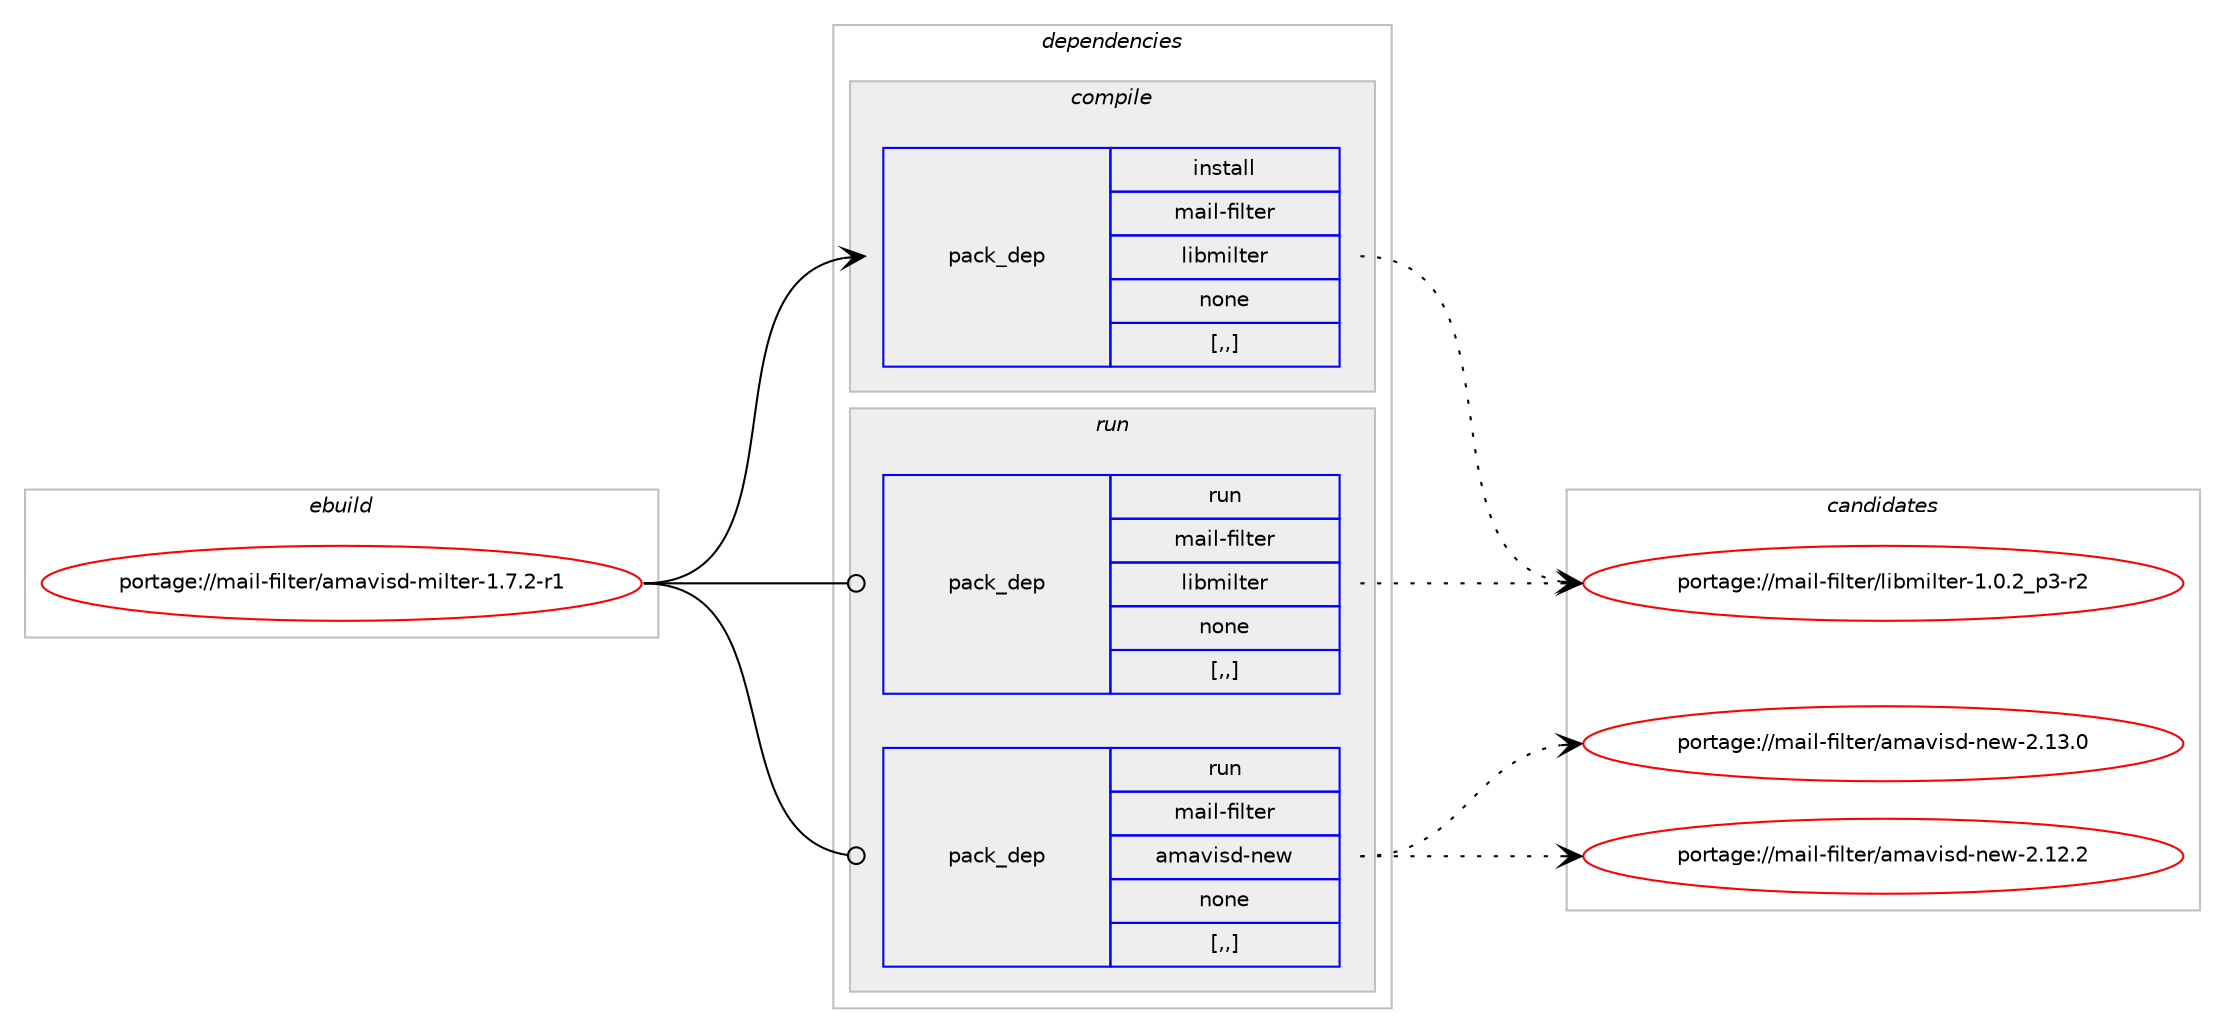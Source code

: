 digraph prolog {

# *************
# Graph options
# *************

newrank=true;
concentrate=true;
compound=true;
graph [rankdir=LR,fontname=Helvetica,fontsize=10,ranksep=1.5];#, ranksep=2.5, nodesep=0.2];
edge  [arrowhead=vee];
node  [fontname=Helvetica,fontsize=10];

# **********
# The ebuild
# **********

subgraph cluster_leftcol {
color=gray;
label=<<i>ebuild</i>>;
id [label="portage://mail-filter/amavisd-milter-1.7.2-r1", color=red, width=4, href="../mail-filter/amavisd-milter-1.7.2-r1.svg"];
}

# ****************
# The dependencies
# ****************

subgraph cluster_midcol {
color=gray;
label=<<i>dependencies</i>>;
subgraph cluster_compile {
fillcolor="#eeeeee";
style=filled;
label=<<i>compile</i>>;
subgraph pack206017 {
dependency278307 [label=<<TABLE BORDER="0" CELLBORDER="1" CELLSPACING="0" CELLPADDING="4" WIDTH="220"><TR><TD ROWSPAN="6" CELLPADDING="30">pack_dep</TD></TR><TR><TD WIDTH="110">install</TD></TR><TR><TD>mail-filter</TD></TR><TR><TD>libmilter</TD></TR><TR><TD>none</TD></TR><TR><TD>[,,]</TD></TR></TABLE>>, shape=none, color=blue];
}
id:e -> dependency278307:w [weight=20,style="solid",arrowhead="vee"];
}
subgraph cluster_compileandrun {
fillcolor="#eeeeee";
style=filled;
label=<<i>compile and run</i>>;
}
subgraph cluster_run {
fillcolor="#eeeeee";
style=filled;
label=<<i>run</i>>;
subgraph pack206018 {
dependency278308 [label=<<TABLE BORDER="0" CELLBORDER="1" CELLSPACING="0" CELLPADDING="4" WIDTH="220"><TR><TD ROWSPAN="6" CELLPADDING="30">pack_dep</TD></TR><TR><TD WIDTH="110">run</TD></TR><TR><TD>mail-filter</TD></TR><TR><TD>amavisd-new</TD></TR><TR><TD>none</TD></TR><TR><TD>[,,]</TD></TR></TABLE>>, shape=none, color=blue];
}
id:e -> dependency278308:w [weight=20,style="solid",arrowhead="odot"];
subgraph pack206019 {
dependency278309 [label=<<TABLE BORDER="0" CELLBORDER="1" CELLSPACING="0" CELLPADDING="4" WIDTH="220"><TR><TD ROWSPAN="6" CELLPADDING="30">pack_dep</TD></TR><TR><TD WIDTH="110">run</TD></TR><TR><TD>mail-filter</TD></TR><TR><TD>libmilter</TD></TR><TR><TD>none</TD></TR><TR><TD>[,,]</TD></TR></TABLE>>, shape=none, color=blue];
}
id:e -> dependency278309:w [weight=20,style="solid",arrowhead="odot"];
}
}

# **************
# The candidates
# **************

subgraph cluster_choices {
rank=same;
color=gray;
label=<<i>candidates</i>>;

subgraph choice206017 {
color=black;
nodesep=1;
choice1099710510845102105108116101114471081059810910510811610111445494648465095112514511450 [label="portage://mail-filter/libmilter-1.0.2_p3-r2", color=red, width=4,href="../mail-filter/libmilter-1.0.2_p3-r2.svg"];
dependency278307:e -> choice1099710510845102105108116101114471081059810910510811610111445494648465095112514511450:w [style=dotted,weight="100"];
}
subgraph choice206018 {
color=black;
nodesep=1;
choice10997105108451021051081161011144797109971181051151004511010111945504649514648 [label="portage://mail-filter/amavisd-new-2.13.0", color=red, width=4,href="../mail-filter/amavisd-new-2.13.0.svg"];
choice10997105108451021051081161011144797109971181051151004511010111945504649504650 [label="portage://mail-filter/amavisd-new-2.12.2", color=red, width=4,href="../mail-filter/amavisd-new-2.12.2.svg"];
dependency278308:e -> choice10997105108451021051081161011144797109971181051151004511010111945504649514648:w [style=dotted,weight="100"];
dependency278308:e -> choice10997105108451021051081161011144797109971181051151004511010111945504649504650:w [style=dotted,weight="100"];
}
subgraph choice206019 {
color=black;
nodesep=1;
choice1099710510845102105108116101114471081059810910510811610111445494648465095112514511450 [label="portage://mail-filter/libmilter-1.0.2_p3-r2", color=red, width=4,href="../mail-filter/libmilter-1.0.2_p3-r2.svg"];
dependency278309:e -> choice1099710510845102105108116101114471081059810910510811610111445494648465095112514511450:w [style=dotted,weight="100"];
}
}

}
